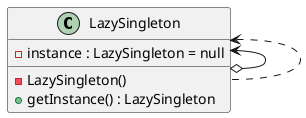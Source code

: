@startuml
'其实就是增加一个synchronized方法
class LazySingleton

class LazySingleton {
    - instance : LazySingleton = null
    - LazySingleton()
    + getInstance() : LazySingleton
}

LazySingleton <--o LazySingleton
LazySingleton <... LazySingleton

@enduml
